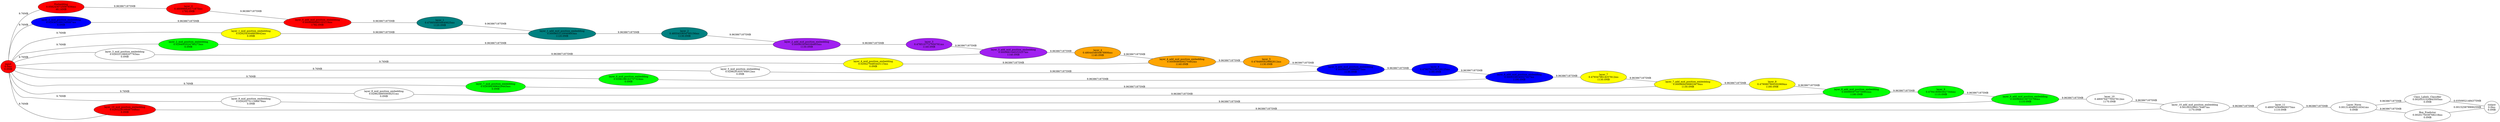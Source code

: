 graph {
rankdir=LR
input[label="input\n0.0ms\n0.0MB", style=filled, fillcolor="red"]
Embedding[label="Embedding\n0.0582430725097656ms\n48.14MB", style=filled, fillcolor="red"]
layer_0[label="layer_0\n0.480996826171875ms\n1782.0MB", style=filled, fillcolor="red"]
layer_0_mid_position_embedding[label="layer_0_mid_position_embedding\n0.0293631992340087ms\n0.0MB", style=filled, fillcolor="blue"]
layer_0_add_mid_position_embedding[label="layer_0_add_mid_position_embedding\n0.0008986880183219ms\n1782.0MB", style=filled, fillcolor="red"]
layer_1[label="layer_1\n0.4799508056640625ms\n1120.0MB", style=filled, fillcolor="teal"]
layer_1_mid_position_embedding[label="layer_1_mid_position_embedding\n0.0292543048858642ms\n0.0MB", style=filled, fillcolor="yellow"]
layer_1_add_mid_position_embedding[label="layer_1_add_mid_position_embedding\n0.0009653120040893ms\n1120.0MB", style=filled, fillcolor="teal"]
layer_2[label="layer_2\n0.4855433654785156ms\n1130.0MB", style=filled, fillcolor="teal"]
layer_2_mid_position_embedding[label="layer_2_mid_position_embedding\n0.0294003524780273ms\n0.0MB", style=filled, fillcolor="green"]
layer_2_add_mid_position_embedding[label="layer_2_add_mid_position_embedding\n0.0009039360284805ms\n1130.0MB", style=filled, fillcolor="purple"]
layer_3[label="layer_3\n0.4785107727050781ms\n1140.0MB", style=filled, fillcolor="purple"]
layer_3_mid_position_embedding[label="layer_3_mid_position_embedding\n0.0293312969207763ms\n0.0MB", style=filled, fillcolor="white"]
layer_3_add_mid_position_embedding[label="layer_3_add_mid_position_embedding\n0.0009661440253257ms\n1140.0MB", style=filled, fillcolor="purple"]
layer_4[label="layer_4\n0.4804454650878906ms\n1140.0MB", style=filled, fillcolor="orange"]
layer_4_mid_position_embedding[label="layer_4_mid_position_embedding\n0.0294276485443115ms\n0.0MB", style=filled, fillcolor="yellow"]
layer_4_add_mid_position_embedding[label="layer_4_add_mid_position_embedding\n0.0009086400270462ms\n1140.0MB", style=filled, fillcolor="orange"]
layer_5[label="layer_5\n0.4784895629882812ms\n1130.0MB", style=filled, fillcolor="orange"]
layer_5_mid_position_embedding[label="layer_5_mid_position_embedding\n0.0298291835784912ms\n0.0MB", style=filled, fillcolor="white"]
layer_5_add_mid_position_embedding[label="layer_5_add_mid_position_embedding\n0.0009669759869575ms\n1130.0MB", style=filled, fillcolor="blue"]
layer_6[label="layer_6\n0.4790792236328125ms\n1190.0MB", style=filled, fillcolor="blue"]
layer_6_mid_position_embedding[label="layer_6_mid_position_embedding\n0.0296188163757324ms\n0.0MB", style=filled, fillcolor="green"]
layer_6_add_mid_position_embedding[label="layer_6_add_mid_position_embedding\n0.0009338240027427ms\n1190.0MB", style=filled, fillcolor="blue"]
layer_7[label="layer_7\n0.4793479614257812ms\n1130.0MB", style=filled, fillcolor="yellow"]
layer_7_mid_position_embedding[label="layer_7_mid_position_embedding\n0.0293943996429443ms\n0.0MB", style=filled, fillcolor="green"]
layer_7_add_mid_position_embedding[label="layer_7_add_mid_position_embedding\n0.0009694399833679ms\n1130.0MB", style=filled, fillcolor="yellow"]
layer_8[label="layer_8\n0.4790807800292969ms\n1180.0MB", style=filled, fillcolor="yellow"]
layer_8_mid_position_embedding[label="layer_8_mid_position_embedding\n0.0296248950958251ms\n0.0MB", style=filled, fillcolor="white"]
layer_8_add_mid_position_embedding[label="layer_8_add_mid_position_embedding\n0.0009909759759902ms\n1180.0MB", style=filled, fillcolor="green"]
layer_9[label="layer_9\n0.4794180603027344ms\n1110.0MB", style=filled, fillcolor="green"]
layer_9_mid_position_embedding[label="layer_9_mid_position_embedding\n0.0292027511596679ms\n0.0MB", style=filled, fillcolor="white"]
layer_9_add_mid_position_embedding[label="layer_9_add_mid_position_embedding\n0.0009684159755706ms\n1110.0MB", style=filled, fillcolor="green"]
layer_10[label="layer_10\n0.4800764770507812ms\n1170.0MB", style=filled, fillcolor="white"]
layer_10_mid_position_embedding[label="layer_10_mid_position_embedding\n0.0293228168487548ms\n0.0MB", style=filled, fillcolor="red"]
layer_10_add_mid_position_embedding[label="layer_10_add_mid_position_embedding\n0.0010032960176467ms\n1170.0MB", style=filled, fillcolor="white"]
layer_11[label="layer_11\n0.4800745849609375ms\n1110.0MB", style=filled, fillcolor="white"]
Layer_Norm[label="Layer_Norm\n0.0013140480518341ms\n0.0MB", style=filled, fillcolor="white"]
Class_Labels_Classifier[label="Class_Labels_Classifier\n0.0020531520843505ms\n0.0MB", style=filled, fillcolor="white"]
Box_Predictor[label="Box_Predictor\n0.0020175039768218ms\n0.0MB", style=filled, fillcolor="white"]
output[label="output\n0.0ms\n0.0MB", style=filled, fillcolor="white"]
input -- Embedding[label="9.76MB"];
input -- layer_0_mid_position_embedding[label="9.76MB"];
input -- layer_1_mid_position_embedding[label="9.76MB"];
input -- layer_2_mid_position_embedding[label="9.76MB"];
input -- layer_3_mid_position_embedding[label="9.76MB"];
input -- layer_4_mid_position_embedding[label="9.76MB"];
input -- layer_5_mid_position_embedding[label="9.76MB"];
input -- layer_6_mid_position_embedding[label="9.76MB"];
input -- layer_7_mid_position_embedding[label="9.76MB"];
input -- layer_8_mid_position_embedding[label="9.76MB"];
input -- layer_9_mid_position_embedding[label="9.76MB"];
input -- layer_10_mid_position_embedding[label="9.76MB"];
Embedding -- layer_0[label="9.9638671875MB"];
layer_0 -- layer_0_add_mid_position_embedding[label="9.9638671875MB"];
layer_0_mid_position_embedding -- layer_0_add_mid_position_embedding[label="9.9638671875MB"];
layer_0_add_mid_position_embedding -- layer_1[label="9.9638671875MB"];
layer_1 -- layer_1_add_mid_position_embedding[label="9.9638671875MB"];
layer_1_mid_position_embedding -- layer_1_add_mid_position_embedding[label="9.9638671875MB"];
layer_1_add_mid_position_embedding -- layer_2[label="9.9638671875MB"];
layer_2 -- layer_2_add_mid_position_embedding[label="9.9638671875MB"];
layer_2_mid_position_embedding -- layer_2_add_mid_position_embedding[label="9.9638671875MB"];
layer_2_add_mid_position_embedding -- layer_3[label="9.9638671875MB"];
layer_3 -- layer_3_add_mid_position_embedding[label="9.9638671875MB"];
layer_3_mid_position_embedding -- layer_3_add_mid_position_embedding[label="9.9638671875MB"];
layer_3_add_mid_position_embedding -- layer_4[label="9.9638671875MB"];
layer_4 -- layer_4_add_mid_position_embedding[label="9.9638671875MB"];
layer_4_mid_position_embedding -- layer_4_add_mid_position_embedding[label="9.9638671875MB"];
layer_4_add_mid_position_embedding -- layer_5[label="9.9638671875MB"];
layer_5 -- layer_5_add_mid_position_embedding[label="9.9638671875MB"];
layer_5_mid_position_embedding -- layer_5_add_mid_position_embedding[label="9.9638671875MB"];
layer_5_add_mid_position_embedding -- layer_6[label="9.9638671875MB"];
layer_6 -- layer_6_add_mid_position_embedding[label="9.9638671875MB"];
layer_6_mid_position_embedding -- layer_6_add_mid_position_embedding[label="9.9638671875MB"];
layer_6_add_mid_position_embedding -- layer_7[label="9.9638671875MB"];
layer_7 -- layer_7_add_mid_position_embedding[label="9.9638671875MB"];
layer_7_mid_position_embedding -- layer_7_add_mid_position_embedding[label="9.9638671875MB"];
layer_7_add_mid_position_embedding -- layer_8[label="9.9638671875MB"];
layer_8 -- layer_8_add_mid_position_embedding[label="9.9638671875MB"];
layer_8_mid_position_embedding -- layer_8_add_mid_position_embedding[label="9.9638671875MB"];
layer_8_add_mid_position_embedding -- layer_9[label="9.9638671875MB"];
layer_9 -- layer_9_add_mid_position_embedding[label="9.9638671875MB"];
layer_9_mid_position_embedding -- layer_9_add_mid_position_embedding[label="9.9638671875MB"];
layer_9_add_mid_position_embedding -- layer_10[label="9.9638671875MB"];
layer_10 -- layer_10_add_mid_position_embedding[label="9.9638671875MB"];
layer_10_mid_position_embedding -- layer_10_add_mid_position_embedding[label="9.9638671875MB"];
layer_10_add_mid_position_embedding -- layer_11[label="9.9638671875MB"];
layer_11 -- Layer_Norm[label="9.9638671875MB"];
Layer_Norm -- Class_Labels_Classifier[label="9.9638671875MB"];
Layer_Norm -- Box_Predictor[label="9.9638671875MB"];
Class_Labels_Classifier -- output[label="0.03509521484375MB"];
Box_Predictor -- output[label="0.00152587890625MB"];
}

